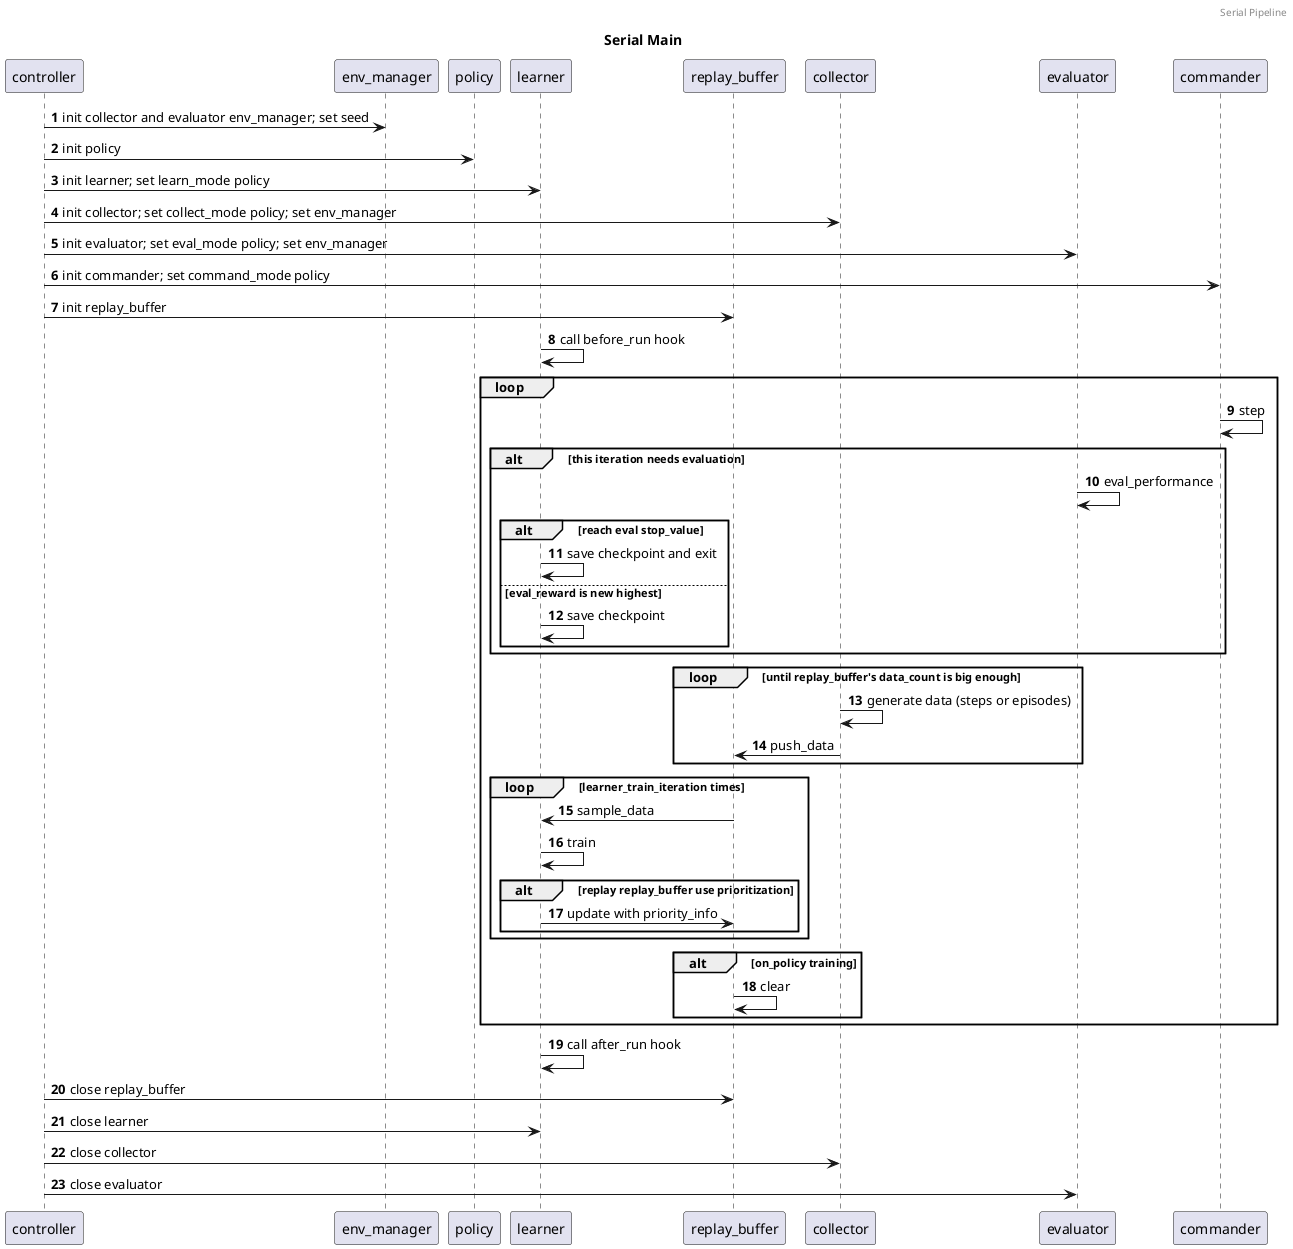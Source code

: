 @startuml serial_main
header Serial Pipeline
title Serial Main

participant controller
participant env_manager
participant policy
participant learner
participant replay_buffer
participant collector
participant evaluator
participant commander
autonumber

controller -> env_manager: init collector and evaluator env_manager; set seed
controller -> policy: init policy
controller -> learner: init learner; set learn_mode policy
controller -> collector: init collector; set collect_mode policy; set env_manager
controller -> evaluator: init evaluator; set eval_mode policy; set env_manager
controller -> commander: init commander; set command_mode policy
controller -> replay_buffer: init replay_buffer
learner -> learner: call before_run hook
loop
  commander -> commander: step
  alt this iteration needs evaluation
    evaluator -> evaluator: eval_performance
    alt reach eval stop_value
      learner -> learner: save checkpoint and exit
    else eval_reward is new highest
      learner -> learner: save checkpoint
    end
  end
  loop until replay_buffer's data_count is big enough
    collector -> collector: generate data (steps or episodes)
    collector -> replay_buffer: push_data
  end
  loop learner_train_iteration times
    replay_buffer -> learner: sample_data
    learner -> learner: train
    alt replay replay_buffer use prioritization
      learner -> replay_buffer: update with priority_info
    end
  end
  alt on_policy training
    replay_buffer -> replay_buffer: clear
  end
end
learner -> learner: call after_run hook
controller -> replay_buffer: close replay_buffer
controller -> learner: close learner
controller -> collector: close collector
controller -> evaluator: close evaluator
@enduml

